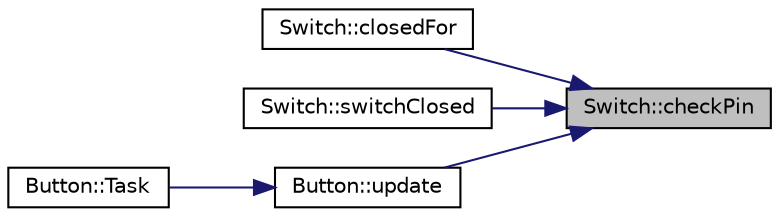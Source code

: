 digraph "Switch::checkPin"
{
 // LATEX_PDF_SIZE
  edge [fontname="Helvetica",fontsize="10",labelfontname="Helvetica",labelfontsize="10"];
  node [fontname="Helvetica",fontsize="10",shape=record];
  rankdir="RL";
  Node1 [label="Switch::checkPin",height=0.2,width=0.4,color="black", fillcolor="grey75", style="filled", fontcolor="black",tooltip="Update the switch state."];
  Node1 -> Node2 [dir="back",color="midnightblue",fontsize="10",style="solid",fontname="Helvetica"];
  Node2 [label="Switch::closedFor",height=0.2,width=0.4,color="black", fillcolor="white", style="filled",URL="$class_switch.html#a88d52f9ced73780a6f1e313eb311043b",tooltip="Check if the switch is closed, and for how long."];
  Node1 -> Node3 [dir="back",color="midnightblue",fontsize="10",style="solid",fontname="Helvetica"];
  Node3 [label="Switch::switchClosed",height=0.2,width=0.4,color="black", fillcolor="white", style="filled",URL="$class_switch.html#a391eb436c0e0361b0adfe2ddad2ebce1",tooltip="Get the switch state."];
  Node1 -> Node4 [dir="back",color="midnightblue",fontsize="10",style="solid",fontname="Helvetica"];
  Node4 [label="Button::update",height=0.2,width=0.4,color="black", fillcolor="white", style="filled",URL="$class_button.html#a475aa75a856bb8f8e95a860c23713a97",tooltip="The button handler state machine."];
  Node4 -> Node5 [dir="back",color="midnightblue",fontsize="10",style="solid",fontname="Helvetica"];
  Node5 [label="Button::Task",height=0.2,width=0.4,color="black", fillcolor="white", style="filled",URL="$class_button.html#ab30555050caa816d24ded1f8278003b2",tooltip="Invoke functions according to button events."];
}
